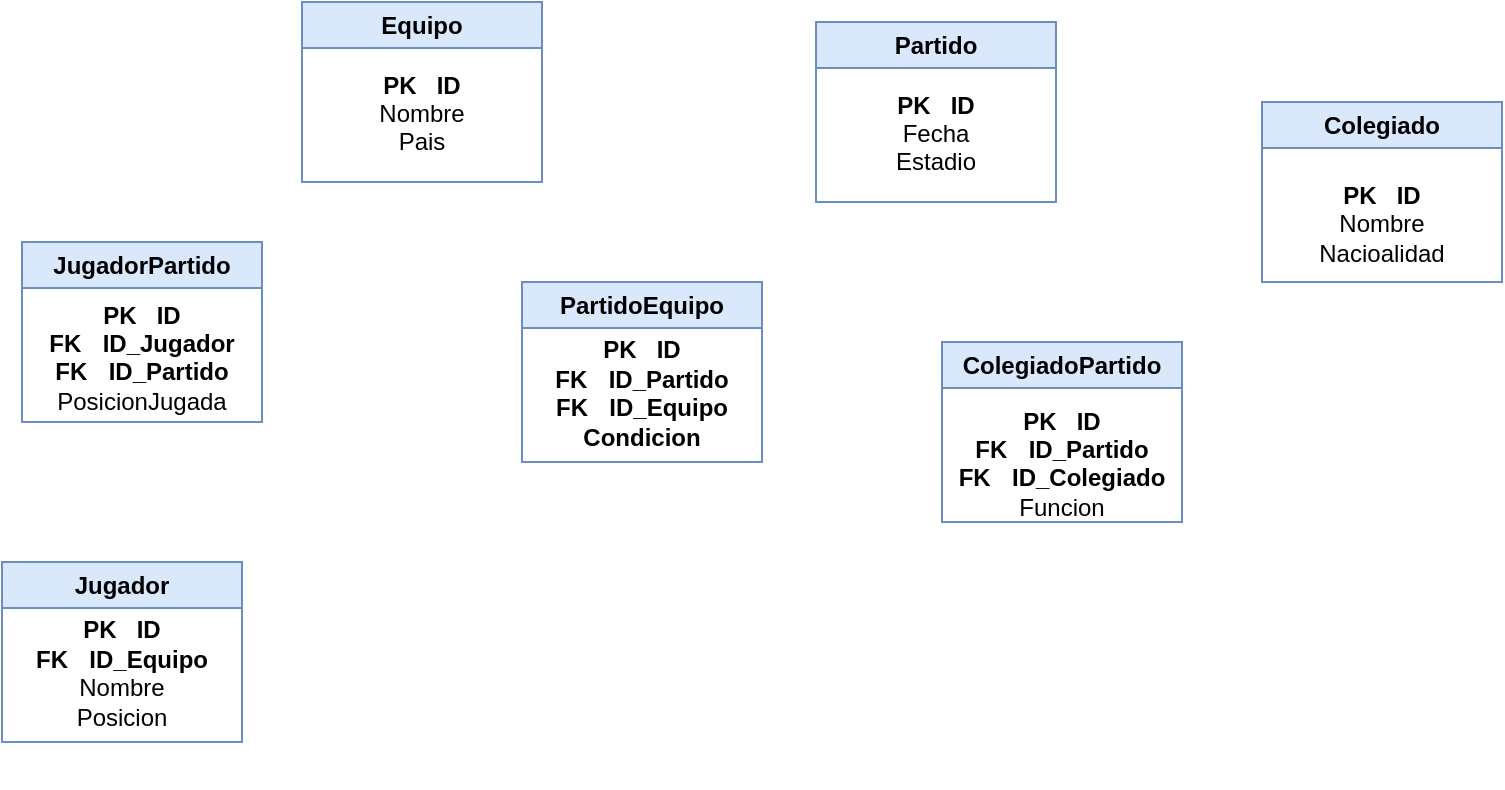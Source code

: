<mxfile version="26.0.16">
  <diagram name="Página-1" id="T2pf7Hs2AM5AWzYYO3_f">
    <mxGraphModel dx="880" dy="1603" grid="1" gridSize="10" guides="1" tooltips="1" connect="1" arrows="1" fold="1" page="1" pageScale="1" pageWidth="827" pageHeight="1169" math="0" shadow="0">
      <root>
        <mxCell id="0" />
        <mxCell id="1" parent="0" />
        <mxCell id="DfkuYRPkKveE3gYTs_tg-1" value="JugadorPartido" style="swimlane;whiteSpace=wrap;html=1;fillColor=#dae8fc;strokeColor=#6c8ebf;" vertex="1" parent="1">
          <mxGeometry x="170" y="80" width="120" height="90" as="geometry" />
        </mxCell>
        <mxCell id="DfkuYRPkKveE3gYTs_tg-4" value="&lt;b&gt;PK&amp;nbsp;&lt;span style=&quot;white-space: pre;&quot;&gt;&#x9;&lt;/span&gt;ID&lt;/b&gt;&lt;div&gt;&lt;b&gt;FK&lt;span style=&quot;white-space: pre;&quot;&gt;&#x9;&lt;/span&gt;ID_Jugador&lt;/b&gt;&lt;/div&gt;&lt;div&gt;&lt;b&gt;FK &lt;span style=&quot;white-space: pre;&quot;&gt;&#x9;&lt;/span&gt;ID_Partido&lt;/b&gt;&lt;/div&gt;&lt;div&gt;PosicionJugada&lt;br&gt;&lt;div&gt;&lt;br&gt;&lt;/div&gt;&lt;/div&gt;" style="text;html=1;align=center;verticalAlign=middle;whiteSpace=wrap;rounded=0;" vertex="1" parent="DfkuYRPkKveE3gYTs_tg-1">
          <mxGeometry x="10" y="50" width="100" height="30" as="geometry" />
        </mxCell>
        <mxCell id="DfkuYRPkKveE3gYTs_tg-6" value="Jugador" style="swimlane;whiteSpace=wrap;html=1;fillColor=#dae8fc;strokeColor=#6c8ebf;" vertex="1" parent="1">
          <mxGeometry x="160" y="240" width="120" height="90" as="geometry" />
        </mxCell>
        <mxCell id="DfkuYRPkKveE3gYTs_tg-7" value="&lt;b&gt;PK&amp;nbsp;&lt;span style=&quot;white-space: pre;&quot;&gt;&#x9;&lt;/span&gt;ID&lt;/b&gt;&lt;div&gt;&lt;b&gt;FK&lt;span style=&quot;white-space: pre;&quot;&gt;&#x9;&lt;/span&gt;ID_Equipo&lt;/b&gt;&lt;/div&gt;&lt;div&gt;Nombre&lt;/div&gt;&lt;div&gt;Posicion&lt;/div&gt;&lt;div&gt;&lt;b&gt;&lt;br&gt;&lt;/b&gt;&lt;div&gt;&lt;div&gt;&lt;br&gt;&lt;/div&gt;&lt;/div&gt;&lt;/div&gt;" style="text;html=1;align=center;verticalAlign=middle;whiteSpace=wrap;rounded=0;" vertex="1" parent="DfkuYRPkKveE3gYTs_tg-6">
          <mxGeometry x="10" y="55" width="100" height="30" as="geometry" />
        </mxCell>
        <mxCell id="DfkuYRPkKveE3gYTs_tg-8" value="Equipo" style="swimlane;whiteSpace=wrap;html=1;fillColor=#dae8fc;strokeColor=#6c8ebf;" vertex="1" parent="1">
          <mxGeometry x="310" y="-40" width="120" height="90" as="geometry" />
        </mxCell>
        <mxCell id="DfkuYRPkKveE3gYTs_tg-9" value="&lt;b&gt;PK&amp;nbsp;&lt;span style=&quot;white-space: pre;&quot;&gt;&#x9;&lt;/span&gt;ID&lt;/b&gt;&lt;div&gt;Nombre&lt;/div&gt;&lt;div&gt;Pais&lt;/div&gt;&lt;div&gt;&lt;b&gt;&lt;br&gt;&lt;/b&gt;&lt;div&gt;&lt;div&gt;&lt;br&gt;&lt;/div&gt;&lt;/div&gt;&lt;/div&gt;" style="text;html=1;align=center;verticalAlign=middle;whiteSpace=wrap;rounded=0;" vertex="1" parent="DfkuYRPkKveE3gYTs_tg-8">
          <mxGeometry x="10" y="55" width="100" height="30" as="geometry" />
        </mxCell>
        <mxCell id="DfkuYRPkKveE3gYTs_tg-10" value="PartidoEquipo" style="swimlane;whiteSpace=wrap;html=1;fillColor=#dae8fc;strokeColor=#6c8ebf;" vertex="1" parent="1">
          <mxGeometry x="420" y="100" width="120" height="90" as="geometry" />
        </mxCell>
        <mxCell id="DfkuYRPkKveE3gYTs_tg-11" value="&lt;b&gt;PK&amp;nbsp;&lt;span style=&quot;white-space: pre;&quot;&gt;&#x9;&lt;/span&gt;ID&lt;/b&gt;&lt;div&gt;&lt;b&gt;FK&lt;span style=&quot;white-space: pre;&quot;&gt;&#x9;&lt;/span&gt;ID_Partido&lt;/b&gt;&lt;/div&gt;&lt;div&gt;&lt;b&gt;FK&lt;span style=&quot;white-space: pre;&quot;&gt;&#x9;&lt;/span&gt;ID_Equipo&lt;/b&gt;&lt;/div&gt;&lt;div&gt;&lt;b&gt;Condicion&lt;/b&gt;&lt;/div&gt;&lt;div&gt;&lt;b&gt;&lt;br&gt;&lt;/b&gt;&lt;div&gt;&lt;div&gt;&lt;br&gt;&lt;/div&gt;&lt;/div&gt;&lt;/div&gt;" style="text;html=1;align=center;verticalAlign=middle;whiteSpace=wrap;rounded=0;" vertex="1" parent="DfkuYRPkKveE3gYTs_tg-10">
          <mxGeometry x="10" y="55" width="100" height="30" as="geometry" />
        </mxCell>
        <mxCell id="DfkuYRPkKveE3gYTs_tg-12" value="Partido" style="swimlane;whiteSpace=wrap;html=1;fillColor=#dae8fc;strokeColor=#6c8ebf;" vertex="1" parent="1">
          <mxGeometry x="567" y="-30" width="120" height="90" as="geometry" />
        </mxCell>
        <mxCell id="DfkuYRPkKveE3gYTs_tg-13" value="&lt;b&gt;PK&amp;nbsp;&lt;span style=&quot;white-space: pre;&quot;&gt;&#x9;&lt;/span&gt;ID&lt;/b&gt;&lt;div&gt;Fecha&lt;/div&gt;&lt;div&gt;Estadio&lt;/div&gt;&lt;div&gt;&lt;b&gt;&lt;br&gt;&lt;/b&gt;&lt;div&gt;&lt;div&gt;&lt;br&gt;&lt;/div&gt;&lt;/div&gt;&lt;/div&gt;" style="text;html=1;align=center;verticalAlign=middle;whiteSpace=wrap;rounded=0;" vertex="1" parent="DfkuYRPkKveE3gYTs_tg-12">
          <mxGeometry x="10" y="55" width="100" height="30" as="geometry" />
        </mxCell>
        <mxCell id="DfkuYRPkKveE3gYTs_tg-14" value="ColegiadoPartido" style="swimlane;whiteSpace=wrap;html=1;fillColor=#dae8fc;strokeColor=#6c8ebf;" vertex="1" parent="1">
          <mxGeometry x="630" y="130" width="120" height="90" as="geometry" />
        </mxCell>
        <mxCell id="DfkuYRPkKveE3gYTs_tg-15" value="&lt;b&gt;PK&amp;nbsp;&lt;span style=&quot;white-space: pre;&quot;&gt;&#x9;&lt;/span&gt;ID&lt;/b&gt;&lt;div&gt;&lt;b&gt;FK&lt;span style=&quot;white-space: pre;&quot;&gt;&#x9;&lt;/span&gt;ID_Partido&lt;/b&gt;&lt;/div&gt;&lt;div&gt;&lt;b&gt;FK&amp;nbsp;&lt;span style=&quot;white-space: pre;&quot;&gt;&#x9;&lt;/span&gt;ID_Colegiado&lt;/b&gt;&lt;/div&gt;&lt;div&gt;Funcion&lt;br&gt;&lt;div&gt;&lt;div&gt;&lt;br&gt;&lt;/div&gt;&lt;/div&gt;&lt;/div&gt;" style="text;html=1;align=center;verticalAlign=middle;whiteSpace=wrap;rounded=0;" vertex="1" parent="DfkuYRPkKveE3gYTs_tg-14">
          <mxGeometry x="10" y="50" width="100" height="35" as="geometry" />
        </mxCell>
        <mxCell id="DfkuYRPkKveE3gYTs_tg-16" value="Colegiado" style="swimlane;whiteSpace=wrap;html=1;fillColor=#dae8fc;strokeColor=#6c8ebf;" vertex="1" parent="1">
          <mxGeometry x="790" y="10" width="120" height="90" as="geometry" />
        </mxCell>
        <mxCell id="DfkuYRPkKveE3gYTs_tg-17" value="&lt;b&gt;PK&amp;nbsp;&lt;span style=&quot;white-space: pre;&quot;&gt;&#x9;&lt;/span&gt;ID&lt;/b&gt;&lt;div&gt;Nombre&lt;/div&gt;&lt;div&gt;Nacioalidad&lt;br&gt;&lt;div&gt;&lt;div&gt;&lt;br&gt;&lt;/div&gt;&lt;/div&gt;&lt;/div&gt;" style="text;html=1;align=center;verticalAlign=middle;whiteSpace=wrap;rounded=0;" vertex="1" parent="DfkuYRPkKveE3gYTs_tg-16">
          <mxGeometry x="10" y="50" width="100" height="35" as="geometry" />
        </mxCell>
      </root>
    </mxGraphModel>
  </diagram>
</mxfile>
